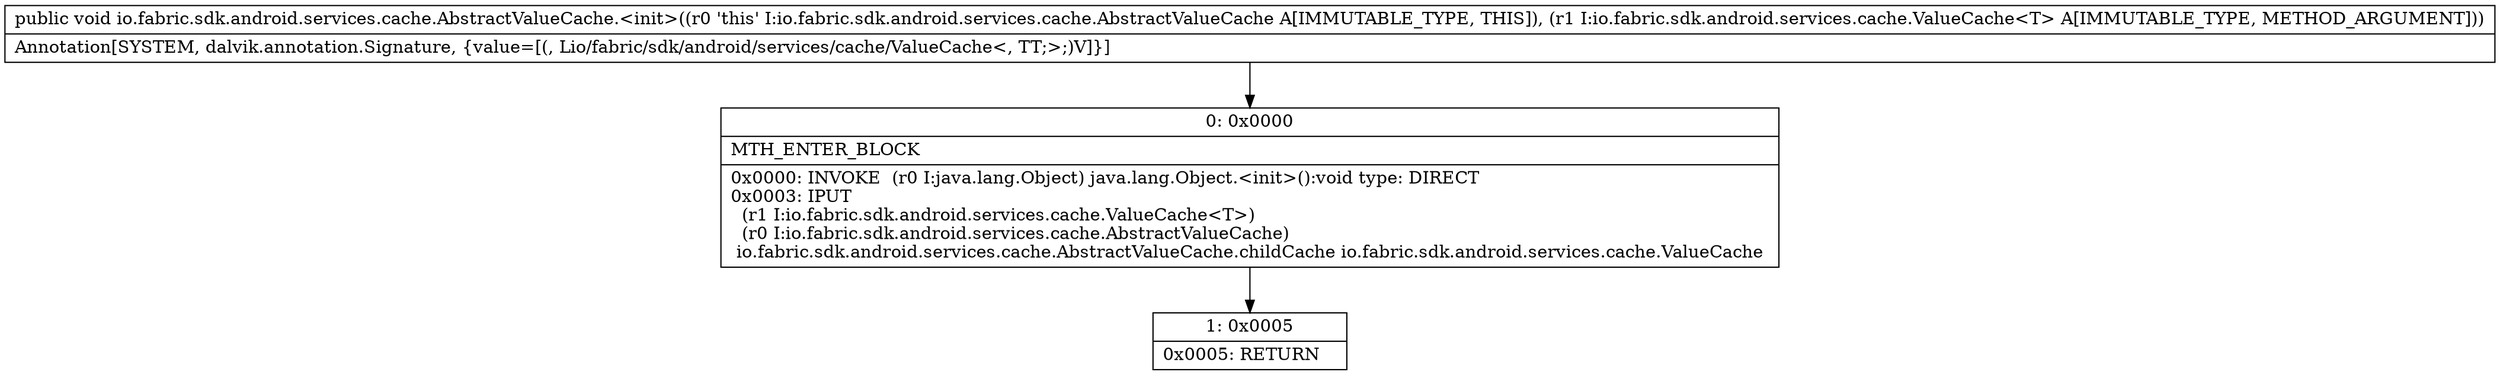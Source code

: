 digraph "CFG forio.fabric.sdk.android.services.cache.AbstractValueCache.\<init\>(Lio\/fabric\/sdk\/android\/services\/cache\/ValueCache;)V" {
Node_0 [shape=record,label="{0\:\ 0x0000|MTH_ENTER_BLOCK\l|0x0000: INVOKE  (r0 I:java.lang.Object) java.lang.Object.\<init\>():void type: DIRECT \l0x0003: IPUT  \l  (r1 I:io.fabric.sdk.android.services.cache.ValueCache\<T\>)\l  (r0 I:io.fabric.sdk.android.services.cache.AbstractValueCache)\l io.fabric.sdk.android.services.cache.AbstractValueCache.childCache io.fabric.sdk.android.services.cache.ValueCache \l}"];
Node_1 [shape=record,label="{1\:\ 0x0005|0x0005: RETURN   \l}"];
MethodNode[shape=record,label="{public void io.fabric.sdk.android.services.cache.AbstractValueCache.\<init\>((r0 'this' I:io.fabric.sdk.android.services.cache.AbstractValueCache A[IMMUTABLE_TYPE, THIS]), (r1 I:io.fabric.sdk.android.services.cache.ValueCache\<T\> A[IMMUTABLE_TYPE, METHOD_ARGUMENT]))  | Annotation[SYSTEM, dalvik.annotation.Signature, \{value=[(, Lio\/fabric\/sdk\/android\/services\/cache\/ValueCache\<, TT;\>;)V]\}]\l}"];
MethodNode -> Node_0;
Node_0 -> Node_1;
}

